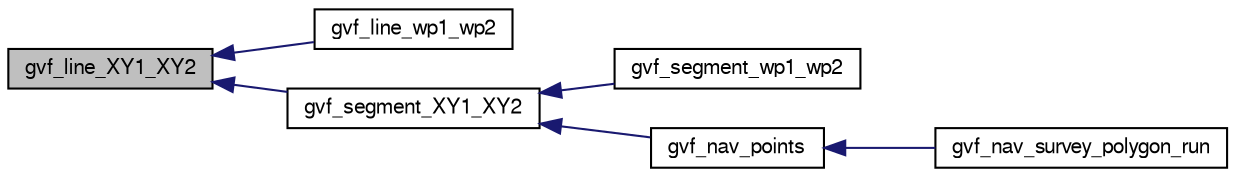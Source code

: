 digraph "gvf_line_XY1_XY2"
{
  edge [fontname="FreeSans",fontsize="10",labelfontname="FreeSans",labelfontsize="10"];
  node [fontname="FreeSans",fontsize="10",shape=record];
  rankdir="LR";
  Node1 [label="gvf_line_XY1_XY2",height=0.2,width=0.4,color="black", fillcolor="grey75", style="filled", fontcolor="black"];
  Node1 -> Node2 [dir="back",color="midnightblue",fontsize="10",style="solid",fontname="FreeSans"];
  Node2 [label="gvf_line_wp1_wp2",height=0.2,width=0.4,color="black", fillcolor="white", style="filled",URL="$gvf_8h.html#a57ae54c9819f221e5777814fba2a7752"];
  Node1 -> Node3 [dir="back",color="midnightblue",fontsize="10",style="solid",fontname="FreeSans"];
  Node3 [label="gvf_segment_XY1_XY2",height=0.2,width=0.4,color="black", fillcolor="white", style="filled",URL="$gvf_8h.html#a1d3d6f723a14fdd4a934b5d3483fb451"];
  Node3 -> Node4 [dir="back",color="midnightblue",fontsize="10",style="solid",fontname="FreeSans"];
  Node4 [label="gvf_segment_wp1_wp2",height=0.2,width=0.4,color="black", fillcolor="white", style="filled",URL="$gvf_8h.html#a65ea456ee52f4a9dca24c2c617114152"];
  Node3 -> Node5 [dir="back",color="midnightblue",fontsize="10",style="solid",fontname="FreeSans"];
  Node5 [label="gvf_nav_points",height=0.2,width=0.4,color="black", fillcolor="white", style="filled",URL="$nav__survey__polygon__gvf_8c.html#aca558f27a3ea04ca30d248c7ade6f800"];
  Node5 -> Node6 [dir="back",color="midnightblue",fontsize="10",style="solid",fontname="FreeSans"];
  Node6 [label="gvf_nav_survey_polygon_run",height=0.2,width=0.4,color="black", fillcolor="white", style="filled",URL="$nav__survey__polygon__gvf_8h.html#aa3432a5ccfee6c60fa8cb0b7b3e4a6e8"];
}
